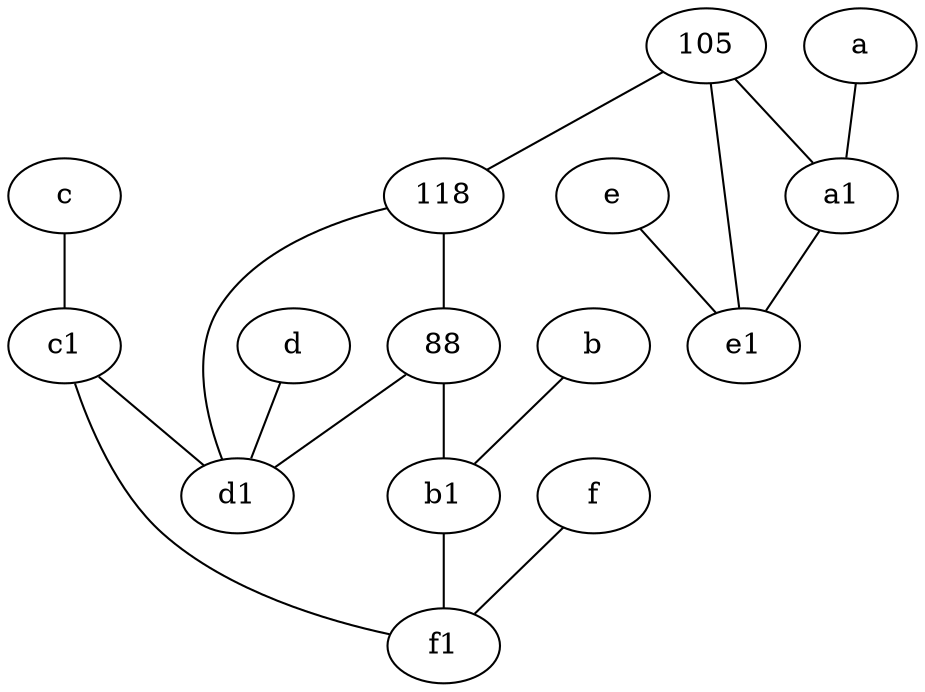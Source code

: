 graph {
	node [labelfontsize=50]
	d1 [labelfontsize=50 pos="3,5!"]
	c1 [labelfontsize=50 pos="4.5,3!"]
	118 [labelfontsize=50]
	e [labelfontsize=50 pos="7,9!"]
	d [labelfontsize=50 pos="2,5!"]
	a1 [labelfontsize=50 pos="8,3!"]
	a [labelfontsize=50 pos="8,2!"]
	b1 [labelfontsize=50 pos="9,4!"]
	f1 [labelfontsize=50 pos="3,8!"]
	c [labelfontsize=50 pos="4.5,2!"]
	f [labelfontsize=50 pos="3,9!"]
	88 [labelfontsize=50]
	105 [labelfontsize=50]
	e1 [labelfontsize=50 pos="7,7!"]
	b [labelfontsize=50 pos="10,4!"]
	a -- a1
	c -- c1
	d -- d1
	b -- b1
	88 -- d1
	f -- f1
	c1 -- d1
	105 -- a1
	a1 -- e1
	c1 -- f1
	118 -- 88
	b1 -- f1
	105 -- 118
	e -- e1
	118 -- d1
	88 -- b1
	105 -- e1
}
